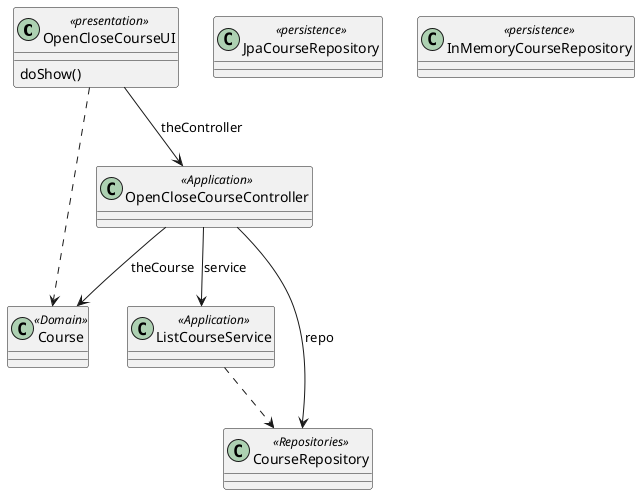 @startuml


class OpenCloseCourseUI <<presentation>> {
    doShow()
}

class JpaCourseRepository <<persistence>> {}
class InMemoryCourseRepository <<persistence>> {}

class Course <<Domain>> {}

class OpenCloseCourseController <<Application>> {}
class ListCourseService <<Application>> {}


class CourseRepository <<Repositories>> {}

OpenCloseCourseUI -[dashed]-> Course
OpenCloseCourseUI --> OpenCloseCourseController : theController
OpenCloseCourseController --> CourseRepository : repo
OpenCloseCourseController --> ListCourseService : service
OpenCloseCourseController --> Course : theCourse
ListCourseService -[dashed]-> CourseRepository

@endumla